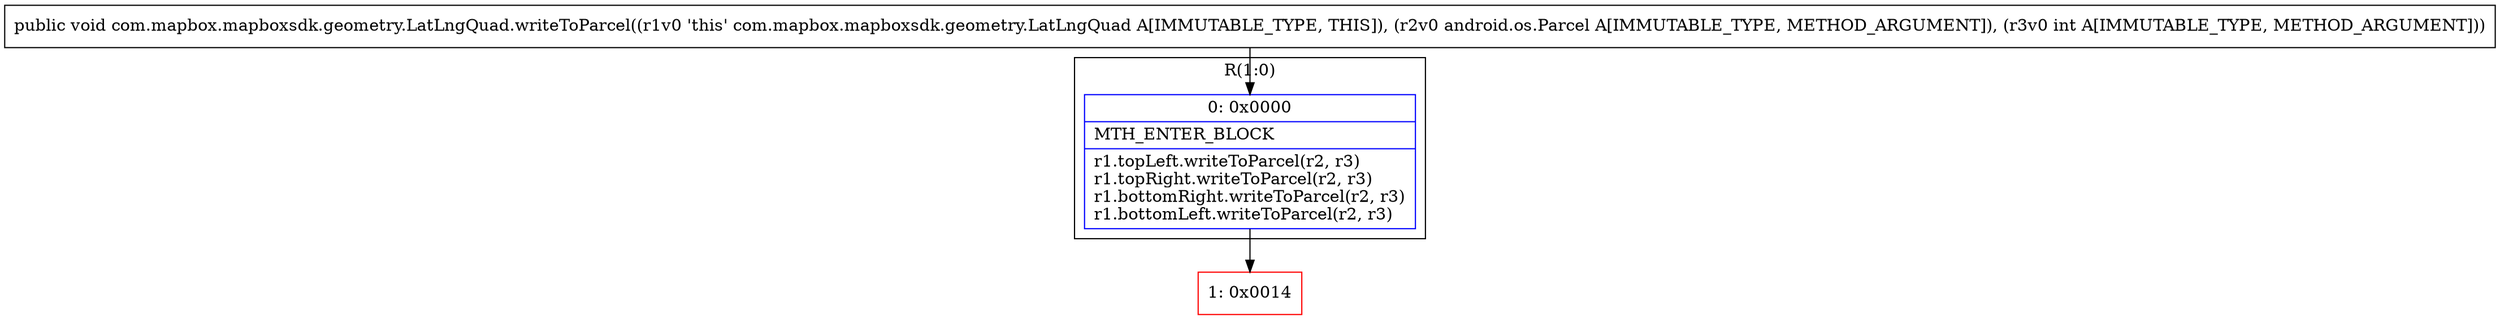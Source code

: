 digraph "CFG forcom.mapbox.mapboxsdk.geometry.LatLngQuad.writeToParcel(Landroid\/os\/Parcel;I)V" {
subgraph cluster_Region_859066294 {
label = "R(1:0)";
node [shape=record,color=blue];
Node_0 [shape=record,label="{0\:\ 0x0000|MTH_ENTER_BLOCK\l|r1.topLeft.writeToParcel(r2, r3)\lr1.topRight.writeToParcel(r2, r3)\lr1.bottomRight.writeToParcel(r2, r3)\lr1.bottomLeft.writeToParcel(r2, r3)\l}"];
}
Node_1 [shape=record,color=red,label="{1\:\ 0x0014}"];
MethodNode[shape=record,label="{public void com.mapbox.mapboxsdk.geometry.LatLngQuad.writeToParcel((r1v0 'this' com.mapbox.mapboxsdk.geometry.LatLngQuad A[IMMUTABLE_TYPE, THIS]), (r2v0 android.os.Parcel A[IMMUTABLE_TYPE, METHOD_ARGUMENT]), (r3v0 int A[IMMUTABLE_TYPE, METHOD_ARGUMENT])) }"];
MethodNode -> Node_0;
Node_0 -> Node_1;
}

